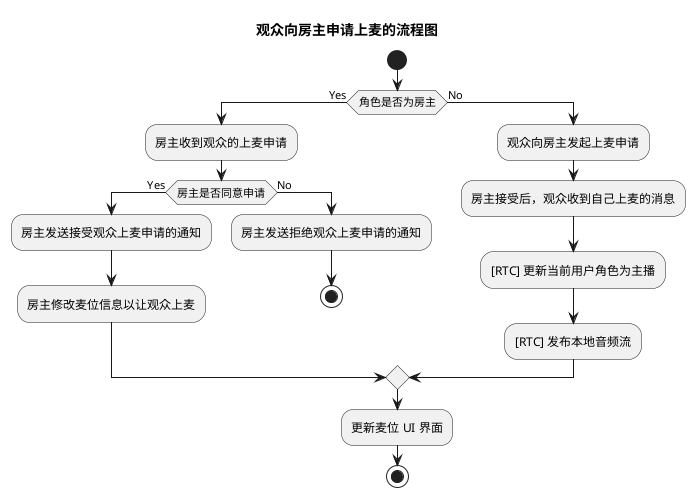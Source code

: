 @startuml
title 观众向房主申请上麦的流程图
start
if (角色是否为房主) then (Yes)
    :房主收到观众的上麦申请;
    if (房主是否同意申请) then (Yes)
    :房主发送接受观众上麦申请的通知;
    :房主修改麦位信息以让观众上麦;
    else (No)
    :房主发送拒绝观众上麦申请的通知;
    stop
    endif
else(No)
    :观众向房主发起上麦申请;
    :房主接受后，观众收到自己上麦的消息;
    :[RTC] 更新当前用户角色为主播;
    :[RTC] 发布本地音频流;
endif
:更新麦位 UI 界面;
stop
@enduml